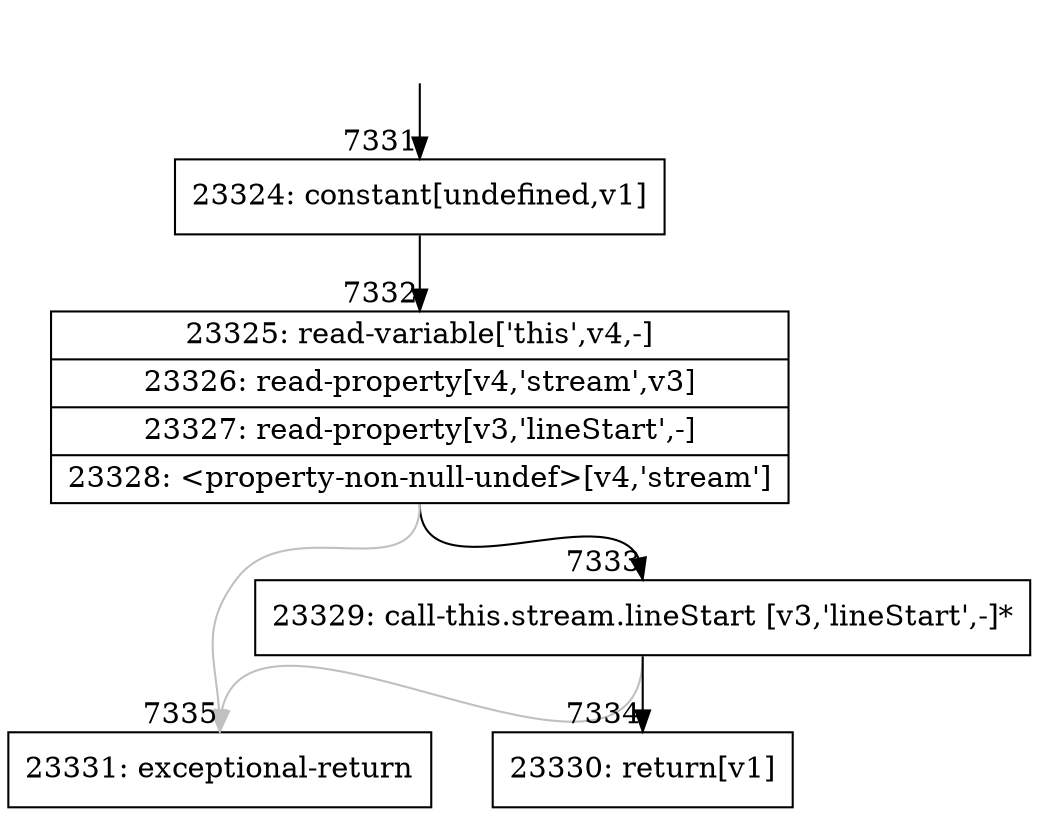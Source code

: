 digraph {
rankdir="TD"
BB_entry681[shape=none,label=""];
BB_entry681 -> BB7331 [tailport=s, headport=n, headlabel="    7331"]
BB7331 [shape=record label="{23324: constant[undefined,v1]}" ] 
BB7331 -> BB7332 [tailport=s, headport=n, headlabel="      7332"]
BB7332 [shape=record label="{23325: read-variable['this',v4,-]|23326: read-property[v4,'stream',v3]|23327: read-property[v3,'lineStart',-]|23328: \<property-non-null-undef\>[v4,'stream']}" ] 
BB7332 -> BB7333 [tailport=s, headport=n, headlabel="      7333"]
BB7332 -> BB7335 [tailport=s, headport=n, color=gray, headlabel="      7335"]
BB7333 [shape=record label="{23329: call-this.stream.lineStart [v3,'lineStart',-]*}" ] 
BB7333 -> BB7334 [tailport=s, headport=n, headlabel="      7334"]
BB7333 -> BB7335 [tailport=s, headport=n, color=gray]
BB7334 [shape=record label="{23330: return[v1]}" ] 
BB7335 [shape=record label="{23331: exceptional-return}" ] 
//#$~ 4267
}
